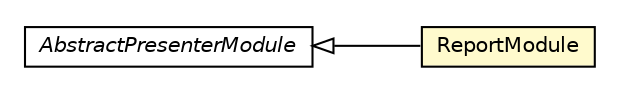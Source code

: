 #!/usr/local/bin/dot
#
# Class diagram 
# Generated by UMLGraph version R5_6-24-gf6e263 (http://www.umlgraph.org/)
#

digraph G {
	edge [fontname="Helvetica",fontsize=10,labelfontname="Helvetica",labelfontsize=10];
	node [fontname="Helvetica",fontsize=10,shape=plaintext];
	nodesep=0.25;
	ranksep=0.5;
	rankdir=LR;
	// com.gwtplatform.mvp.client.gin.AbstractPresenterModule
	c327776 [label=<<table title="com.gwtplatform.mvp.client.gin.AbstractPresenterModule" border="0" cellborder="1" cellspacing="0" cellpadding="2" port="p" href="../../../../mvp/client/gin/AbstractPresenterModule.html">
		<tr><td><table border="0" cellspacing="0" cellpadding="1">
<tr><td align="center" balign="center"><font face="Helvetica-Oblique"> AbstractPresenterModule </font></td></tr>
		</table></td></tr>
		</table>>, URL="../../../../mvp/client/gin/AbstractPresenterModule.html", fontname="Helvetica", fontcolor="black", fontsize=10.0];
	// com.gwtplatform.carstore.client.application.report.ReportModule
	c328075 [label=<<table title="com.gwtplatform.carstore.client.application.report.ReportModule" border="0" cellborder="1" cellspacing="0" cellpadding="2" port="p" bgcolor="lemonChiffon" href="./ReportModule.html">
		<tr><td><table border="0" cellspacing="0" cellpadding="1">
<tr><td align="center" balign="center"> ReportModule </td></tr>
		</table></td></tr>
		</table>>, URL="./ReportModule.html", fontname="Helvetica", fontcolor="black", fontsize=10.0];
	//com.gwtplatform.carstore.client.application.report.ReportModule extends com.gwtplatform.mvp.client.gin.AbstractPresenterModule
	c327776:p -> c328075:p [dir=back,arrowtail=empty];
}

